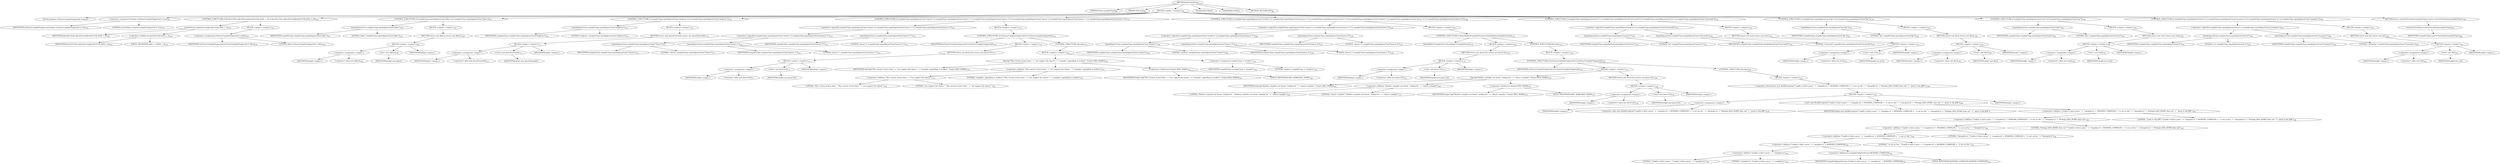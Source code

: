 digraph "getCompiler" {  
"25" [label = <(METHOD,getCompiler)<SUB>99</SUB>> ]
"26" [label = <(PARAM,String compilerType)<SUB>99</SUB>> ]
"27" [label = <(PARAM,Task task)<SUB>99</SUB>> ]
"28" [label = <(BLOCK,&lt;empty&gt;,&lt;empty&gt;)<SUB>100</SUB>> ]
"29" [label = <(LOCAL,boolean isClassicCompilerSupported: boolean)> ]
"30" [label = <(&lt;operator&gt;.assignment,boolean isClassicCompilerSupported = true)<SUB>101</SUB>> ]
"31" [label = <(IDENTIFIER,isClassicCompilerSupported,boolean isClassicCompilerSupported = true)<SUB>101</SUB>> ]
"32" [label = <(LITERAL,true,boolean isClassicCompilerSupported = true)<SUB>101</SUB>> ]
"33" [label = <(CONTROL_STRUCTURE,if (JavaEnvUtils.isJavaVersion(JavaEnvUtils.JAVA_1_4)),if (JavaEnvUtils.isJavaVersion(JavaEnvUtils.JAVA_1_4)))<SUB>103</SUB>> ]
"34" [label = <(isJavaVersion,isJavaVersion(JavaEnvUtils.JAVA_1_4))<SUB>103</SUB>> ]
"35" [label = <(IDENTIFIER,JavaEnvUtils,isJavaVersion(JavaEnvUtils.JAVA_1_4))<SUB>103</SUB>> ]
"36" [label = <(&lt;operator&gt;.fieldAccess,JavaEnvUtils.JAVA_1_4)<SUB>103</SUB>> ]
"37" [label = <(IDENTIFIER,JavaEnvUtils,isJavaVersion(JavaEnvUtils.JAVA_1_4))<SUB>103</SUB>> ]
"38" [label = <(FIELD_IDENTIFIER,JAVA_1_4,JAVA_1_4)<SUB>103</SUB>> ]
"39" [label = <(BLOCK,&lt;empty&gt;,&lt;empty&gt;)<SUB>103</SUB>> ]
"40" [label = <(&lt;operator&gt;.assignment,isClassicCompilerSupported = false)<SUB>104</SUB>> ]
"41" [label = <(IDENTIFIER,isClassicCompilerSupported,isClassicCompilerSupported = false)<SUB>104</SUB>> ]
"42" [label = <(LITERAL,false,isClassicCompilerSupported = false)<SUB>104</SUB>> ]
"43" [label = <(CONTROL_STRUCTURE,if (compilerType.equalsIgnoreCase(&quot;jikes&quot;)),if (compilerType.equalsIgnoreCase(&quot;jikes&quot;)))<SUB>107</SUB>> ]
"44" [label = <(equalsIgnoreCase,compilerType.equalsIgnoreCase(&quot;jikes&quot;))<SUB>107</SUB>> ]
"45" [label = <(IDENTIFIER,compilerType,compilerType.equalsIgnoreCase(&quot;jikes&quot;))<SUB>107</SUB>> ]
"46" [label = <(LITERAL,&quot;jikes&quot;,compilerType.equalsIgnoreCase(&quot;jikes&quot;))<SUB>107</SUB>> ]
"47" [label = <(BLOCK,&lt;empty&gt;,&lt;empty&gt;)<SUB>107</SUB>> ]
"48" [label = <(RETURN,return new Jikes();,return new Jikes();)<SUB>108</SUB>> ]
"49" [label = <(BLOCK,&lt;empty&gt;,&lt;empty&gt;)<SUB>108</SUB>> ]
"50" [label = <(&lt;operator&gt;.assignment,&lt;empty&gt;)> ]
"51" [label = <(IDENTIFIER,$obj0,&lt;empty&gt;)> ]
"52" [label = <(&lt;operator&gt;.alloc,new Jikes())<SUB>108</SUB>> ]
"53" [label = <(&lt;init&gt;,new Jikes())<SUB>108</SUB>> ]
"54" [label = <(IDENTIFIER,$obj0,new Jikes())> ]
"55" [label = <(IDENTIFIER,$obj0,&lt;empty&gt;)> ]
"56" [label = <(CONTROL_STRUCTURE,if (compilerType.equalsIgnoreCase(&quot;extJavac&quot;)),if (compilerType.equalsIgnoreCase(&quot;extJavac&quot;)))<SUB>110</SUB>> ]
"57" [label = <(equalsIgnoreCase,compilerType.equalsIgnoreCase(&quot;extJavac&quot;))<SUB>110</SUB>> ]
"58" [label = <(IDENTIFIER,compilerType,compilerType.equalsIgnoreCase(&quot;extJavac&quot;))<SUB>110</SUB>> ]
"59" [label = <(LITERAL,&quot;extJavac&quot;,compilerType.equalsIgnoreCase(&quot;extJavac&quot;))<SUB>110</SUB>> ]
"60" [label = <(BLOCK,&lt;empty&gt;,&lt;empty&gt;)<SUB>110</SUB>> ]
"61" [label = <(RETURN,return new JavacExternal();,return new JavacExternal();)<SUB>111</SUB>> ]
"62" [label = <(BLOCK,&lt;empty&gt;,&lt;empty&gt;)<SUB>111</SUB>> ]
"63" [label = <(&lt;operator&gt;.assignment,&lt;empty&gt;)> ]
"64" [label = <(IDENTIFIER,$obj1,&lt;empty&gt;)> ]
"65" [label = <(&lt;operator&gt;.alloc,new JavacExternal())<SUB>111</SUB>> ]
"66" [label = <(&lt;init&gt;,new JavacExternal())<SUB>111</SUB>> ]
"67" [label = <(IDENTIFIER,$obj1,new JavacExternal())> ]
"68" [label = <(IDENTIFIER,$obj1,&lt;empty&gt;)> ]
"69" [label = <(CONTROL_STRUCTURE,if (compilerType.equalsIgnoreCase(&quot;classic&quot;) || compilerType.equalsIgnoreCase(&quot;javac1.1&quot;) || compilerType.equalsIgnoreCase(&quot;javac1.2&quot;)),if (compilerType.equalsIgnoreCase(&quot;classic&quot;) || compilerType.equalsIgnoreCase(&quot;javac1.1&quot;) || compilerType.equalsIgnoreCase(&quot;javac1.2&quot;)))<SUB>113</SUB>> ]
"70" [label = <(&lt;operator&gt;.logicalOr,compilerType.equalsIgnoreCase(&quot;classic&quot;) || compilerType.equalsIgnoreCase(&quot;javac1.1&quot;) || compilerType.equalsIgnoreCase(&quot;javac1.2&quot;))<SUB>113</SUB>> ]
"71" [label = <(&lt;operator&gt;.logicalOr,compilerType.equalsIgnoreCase(&quot;classic&quot;) || compilerType.equalsIgnoreCase(&quot;javac1.1&quot;))<SUB>113</SUB>> ]
"72" [label = <(equalsIgnoreCase,compilerType.equalsIgnoreCase(&quot;classic&quot;))<SUB>113</SUB>> ]
"73" [label = <(IDENTIFIER,compilerType,compilerType.equalsIgnoreCase(&quot;classic&quot;))<SUB>113</SUB>> ]
"74" [label = <(LITERAL,&quot;classic&quot;,compilerType.equalsIgnoreCase(&quot;classic&quot;))<SUB>113</SUB>> ]
"75" [label = <(equalsIgnoreCase,compilerType.equalsIgnoreCase(&quot;javac1.1&quot;))<SUB>114</SUB>> ]
"76" [label = <(IDENTIFIER,compilerType,compilerType.equalsIgnoreCase(&quot;javac1.1&quot;))<SUB>114</SUB>> ]
"77" [label = <(LITERAL,&quot;javac1.1&quot;,compilerType.equalsIgnoreCase(&quot;javac1.1&quot;))<SUB>114</SUB>> ]
"78" [label = <(equalsIgnoreCase,compilerType.equalsIgnoreCase(&quot;javac1.2&quot;))<SUB>115</SUB>> ]
"79" [label = <(IDENTIFIER,compilerType,compilerType.equalsIgnoreCase(&quot;javac1.2&quot;))<SUB>115</SUB>> ]
"80" [label = <(LITERAL,&quot;javac1.2&quot;,compilerType.equalsIgnoreCase(&quot;javac1.2&quot;))<SUB>115</SUB>> ]
"81" [label = <(BLOCK,&lt;empty&gt;,&lt;empty&gt;)<SUB>115</SUB>> ]
"82" [label = <(CONTROL_STRUCTURE,if (isClassicCompilerSupported),if (isClassicCompilerSupported))<SUB>116</SUB>> ]
"83" [label = <(IDENTIFIER,isClassicCompilerSupported,if (isClassicCompilerSupported))<SUB>116</SUB>> ]
"84" [label = <(BLOCK,&lt;empty&gt;,&lt;empty&gt;)<SUB>116</SUB>> ]
"85" [label = <(RETURN,return new Javac12();,return new Javac12();)<SUB>117</SUB>> ]
"86" [label = <(BLOCK,&lt;empty&gt;,&lt;empty&gt;)<SUB>117</SUB>> ]
"87" [label = <(&lt;operator&gt;.assignment,&lt;empty&gt;)> ]
"88" [label = <(IDENTIFIER,$obj2,&lt;empty&gt;)> ]
"89" [label = <(&lt;operator&gt;.alloc,new Javac12())<SUB>117</SUB>> ]
"90" [label = <(&lt;init&gt;,new Javac12())<SUB>117</SUB>> ]
"91" [label = <(IDENTIFIER,$obj2,new Javac12())> ]
"92" [label = <(IDENTIFIER,$obj2,&lt;empty&gt;)> ]
"93" [label = <(CONTROL_STRUCTURE,else,else)<SUB>118</SUB>> ]
"94" [label = <(BLOCK,&lt;empty&gt;,&lt;empty&gt;)<SUB>118</SUB>> ]
"95" [label = <(log,log(&quot;This version of java does &quot; + &quot;not support the classic &quot; + &quot;compiler; upgrading to modern&quot;, Project.MSG_WARN))<SUB>119</SUB>> ]
"96" [label = <(IDENTIFIER,task,log(&quot;This version of java does &quot; + &quot;not support the classic &quot; + &quot;compiler; upgrading to modern&quot;, Project.MSG_WARN))<SUB>119</SUB>> ]
"97" [label = <(&lt;operator&gt;.addition,&quot;This version of java does &quot; + &quot;not support the classic &quot; + &quot;compiler; upgrading to modern&quot;)<SUB>119</SUB>> ]
"98" [label = <(&lt;operator&gt;.addition,&quot;This version of java does &quot; + &quot;not support the classic &quot;)<SUB>119</SUB>> ]
"99" [label = <(LITERAL,&quot;This version of java does &quot;,&quot;This version of java does &quot; + &quot;not support the classic &quot;)<SUB>119</SUB>> ]
"100" [label = <(LITERAL,&quot;not support the classic &quot;,&quot;This version of java does &quot; + &quot;not support the classic &quot;)<SUB>120</SUB>> ]
"101" [label = <(LITERAL,&quot;compiler; upgrading to modern&quot;,&quot;This version of java does &quot; + &quot;not support the classic &quot; + &quot;compiler; upgrading to modern&quot;)<SUB>121</SUB>> ]
"102" [label = <(&lt;operator&gt;.fieldAccess,Project.MSG_WARN)<SUB>122</SUB>> ]
"103" [label = <(IDENTIFIER,Project,log(&quot;This version of java does &quot; + &quot;not support the classic &quot; + &quot;compiler; upgrading to modern&quot;, Project.MSG_WARN))<SUB>122</SUB>> ]
"104" [label = <(FIELD_IDENTIFIER,MSG_WARN,MSG_WARN)<SUB>122</SUB>> ]
"105" [label = <(&lt;operator&gt;.assignment,compilerType = &quot;modern&quot;)<SUB>123</SUB>> ]
"106" [label = <(IDENTIFIER,compilerType,compilerType = &quot;modern&quot;)<SUB>123</SUB>> ]
"107" [label = <(LITERAL,&quot;modern&quot;,compilerType = &quot;modern&quot;)<SUB>123</SUB>> ]
"108" [label = <(CONTROL_STRUCTURE,if (compilerType.equalsIgnoreCase(&quot;modern&quot;) || compilerType.equalsIgnoreCase(&quot;javac1.3&quot;) || compilerType.equalsIgnoreCase(&quot;javac1.4&quot;)),if (compilerType.equalsIgnoreCase(&quot;modern&quot;) || compilerType.equalsIgnoreCase(&quot;javac1.3&quot;) || compilerType.equalsIgnoreCase(&quot;javac1.4&quot;)))<SUB>128</SUB>> ]
"109" [label = <(&lt;operator&gt;.logicalOr,compilerType.equalsIgnoreCase(&quot;modern&quot;) || compilerType.equalsIgnoreCase(&quot;javac1.3&quot;) || compilerType.equalsIgnoreCase(&quot;javac1.4&quot;))<SUB>128</SUB>> ]
"110" [label = <(&lt;operator&gt;.logicalOr,compilerType.equalsIgnoreCase(&quot;modern&quot;) || compilerType.equalsIgnoreCase(&quot;javac1.3&quot;))<SUB>128</SUB>> ]
"111" [label = <(equalsIgnoreCase,compilerType.equalsIgnoreCase(&quot;modern&quot;))<SUB>128</SUB>> ]
"112" [label = <(IDENTIFIER,compilerType,compilerType.equalsIgnoreCase(&quot;modern&quot;))<SUB>128</SUB>> ]
"113" [label = <(LITERAL,&quot;modern&quot;,compilerType.equalsIgnoreCase(&quot;modern&quot;))<SUB>128</SUB>> ]
"114" [label = <(equalsIgnoreCase,compilerType.equalsIgnoreCase(&quot;javac1.3&quot;))<SUB>129</SUB>> ]
"115" [label = <(IDENTIFIER,compilerType,compilerType.equalsIgnoreCase(&quot;javac1.3&quot;))<SUB>129</SUB>> ]
"116" [label = <(LITERAL,&quot;javac1.3&quot;,compilerType.equalsIgnoreCase(&quot;javac1.3&quot;))<SUB>129</SUB>> ]
"117" [label = <(equalsIgnoreCase,compilerType.equalsIgnoreCase(&quot;javac1.4&quot;))<SUB>130</SUB>> ]
"118" [label = <(IDENTIFIER,compilerType,compilerType.equalsIgnoreCase(&quot;javac1.4&quot;))<SUB>130</SUB>> ]
"119" [label = <(LITERAL,&quot;javac1.4&quot;,compilerType.equalsIgnoreCase(&quot;javac1.4&quot;))<SUB>130</SUB>> ]
"120" [label = <(BLOCK,&lt;empty&gt;,&lt;empty&gt;)<SUB>130</SUB>> ]
"121" [label = <(CONTROL_STRUCTURE,if (doesModernCompilerExist()),if (doesModernCompilerExist()))<SUB>132</SUB>> ]
"122" [label = <(doesModernCompilerExist,doesModernCompilerExist())<SUB>132</SUB>> ]
"123" [label = <(BLOCK,&lt;empty&gt;,&lt;empty&gt;)<SUB>132</SUB>> ]
"124" [label = <(RETURN,return new Javac13();,return new Javac13();)<SUB>133</SUB>> ]
"125" [label = <(BLOCK,&lt;empty&gt;,&lt;empty&gt;)<SUB>133</SUB>> ]
"126" [label = <(&lt;operator&gt;.assignment,&lt;empty&gt;)> ]
"127" [label = <(IDENTIFIER,$obj3,&lt;empty&gt;)> ]
"128" [label = <(&lt;operator&gt;.alloc,new Javac13())<SUB>133</SUB>> ]
"129" [label = <(&lt;init&gt;,new Javac13())<SUB>133</SUB>> ]
"130" [label = <(IDENTIFIER,$obj3,new Javac13())> ]
"131" [label = <(IDENTIFIER,$obj3,&lt;empty&gt;)> ]
"132" [label = <(CONTROL_STRUCTURE,else,else)<SUB>134</SUB>> ]
"133" [label = <(BLOCK,&lt;empty&gt;,&lt;empty&gt;)<SUB>134</SUB>> ]
"134" [label = <(CONTROL_STRUCTURE,if (isClassicCompilerSupported),if (isClassicCompilerSupported))<SUB>135</SUB>> ]
"135" [label = <(IDENTIFIER,isClassicCompilerSupported,if (isClassicCompilerSupported))<SUB>135</SUB>> ]
"136" [label = <(BLOCK,&lt;empty&gt;,&lt;empty&gt;)<SUB>135</SUB>> ]
"137" [label = <(log,log(&quot;Modern compiler not found - looking for &quot; + &quot;classic compiler&quot;, Project.MSG_WARN))<SUB>136</SUB>> ]
"138" [label = <(IDENTIFIER,task,log(&quot;Modern compiler not found - looking for &quot; + &quot;classic compiler&quot;, Project.MSG_WARN))<SUB>136</SUB>> ]
"139" [label = <(&lt;operator&gt;.addition,&quot;Modern compiler not found - looking for &quot; + &quot;classic compiler&quot;)<SUB>136</SUB>> ]
"140" [label = <(LITERAL,&quot;Modern compiler not found - looking for &quot;,&quot;Modern compiler not found - looking for &quot; + &quot;classic compiler&quot;)<SUB>136</SUB>> ]
"141" [label = <(LITERAL,&quot;classic compiler&quot;,&quot;Modern compiler not found - looking for &quot; + &quot;classic compiler&quot;)<SUB>137</SUB>> ]
"142" [label = <(&lt;operator&gt;.fieldAccess,Project.MSG_WARN)<SUB>137</SUB>> ]
"143" [label = <(IDENTIFIER,Project,log(&quot;Modern compiler not found - looking for &quot; + &quot;classic compiler&quot;, Project.MSG_WARN))<SUB>137</SUB>> ]
"144" [label = <(FIELD_IDENTIFIER,MSG_WARN,MSG_WARN)<SUB>137</SUB>> ]
"145" [label = <(RETURN,return new Javac12();,return new Javac12();)<SUB>138</SUB>> ]
"146" [label = <(BLOCK,&lt;empty&gt;,&lt;empty&gt;)<SUB>138</SUB>> ]
"147" [label = <(&lt;operator&gt;.assignment,&lt;empty&gt;)> ]
"148" [label = <(IDENTIFIER,$obj4,&lt;empty&gt;)> ]
"149" [label = <(&lt;operator&gt;.alloc,new Javac12())<SUB>138</SUB>> ]
"150" [label = <(&lt;init&gt;,new Javac12())<SUB>138</SUB>> ]
"151" [label = <(IDENTIFIER,$obj4,new Javac12())> ]
"152" [label = <(IDENTIFIER,$obj4,&lt;empty&gt;)> ]
"153" [label = <(CONTROL_STRUCTURE,else,else)<SUB>139</SUB>> ]
"154" [label = <(BLOCK,&lt;empty&gt;,&lt;empty&gt;)<SUB>139</SUB>> ]
"155" [label = <(&lt;operator&gt;.throw,throw new BuildException(&quot;Unable to find a javac &quot; + &quot;compiler;\n&quot; + MODERN_COMPILER + &quot; is not on the &quot; + &quot;classpath.\n&quot; + &quot;Perhaps JAVA_HOME does not&quot; + &quot; point to the JDK&quot;);)<SUB>140</SUB>> ]
"156" [label = <(BLOCK,&lt;empty&gt;,&lt;empty&gt;)<SUB>140</SUB>> ]
"157" [label = <(&lt;operator&gt;.assignment,&lt;empty&gt;)> ]
"158" [label = <(IDENTIFIER,$obj5,&lt;empty&gt;)> ]
"159" [label = <(&lt;operator&gt;.alloc,new BuildException(&quot;Unable to find a javac &quot; + &quot;compiler;\n&quot; + MODERN_COMPILER + &quot; is not on the &quot; + &quot;classpath.\n&quot; + &quot;Perhaps JAVA_HOME does not&quot; + &quot; point to the JDK&quot;))<SUB>140</SUB>> ]
"160" [label = <(&lt;init&gt;,new BuildException(&quot;Unable to find a javac &quot; + &quot;compiler;\n&quot; + MODERN_COMPILER + &quot; is not on the &quot; + &quot;classpath.\n&quot; + &quot;Perhaps JAVA_HOME does not&quot; + &quot; point to the JDK&quot;))<SUB>140</SUB>> ]
"161" [label = <(IDENTIFIER,$obj5,new BuildException(&quot;Unable to find a javac &quot; + &quot;compiler;\n&quot; + MODERN_COMPILER + &quot; is not on the &quot; + &quot;classpath.\n&quot; + &quot;Perhaps JAVA_HOME does not&quot; + &quot; point to the JDK&quot;))> ]
"162" [label = <(&lt;operator&gt;.addition,&quot;Unable to find a javac &quot; + &quot;compiler;\n&quot; + MODERN_COMPILER + &quot; is not on the &quot; + &quot;classpath.\n&quot; + &quot;Perhaps JAVA_HOME does not&quot; + &quot; point to the JDK&quot;)<SUB>140</SUB>> ]
"163" [label = <(&lt;operator&gt;.addition,&quot;Unable to find a javac &quot; + &quot;compiler;\n&quot; + MODERN_COMPILER + &quot; is not on the &quot; + &quot;classpath.\n&quot; + &quot;Perhaps JAVA_HOME does not&quot;)<SUB>140</SUB>> ]
"164" [label = <(&lt;operator&gt;.addition,&quot;Unable to find a javac &quot; + &quot;compiler;\n&quot; + MODERN_COMPILER + &quot; is not on the &quot; + &quot;classpath.\n&quot;)<SUB>140</SUB>> ]
"165" [label = <(&lt;operator&gt;.addition,&quot;Unable to find a javac &quot; + &quot;compiler;\n&quot; + MODERN_COMPILER + &quot; is not on the &quot;)<SUB>140</SUB>> ]
"166" [label = <(&lt;operator&gt;.addition,&quot;Unable to find a javac &quot; + &quot;compiler;\n&quot; + MODERN_COMPILER)<SUB>140</SUB>> ]
"167" [label = <(&lt;operator&gt;.addition,&quot;Unable to find a javac &quot; + &quot;compiler;\n&quot;)<SUB>140</SUB>> ]
"168" [label = <(LITERAL,&quot;Unable to find a javac &quot;,&quot;Unable to find a javac &quot; + &quot;compiler;\n&quot;)<SUB>140</SUB>> ]
"169" [label = <(LITERAL,&quot;compiler;\n&quot;,&quot;Unable to find a javac &quot; + &quot;compiler;\n&quot;)<SUB>141</SUB>> ]
"170" [label = <(&lt;operator&gt;.fieldAccess,CompilerAdapterFactory.MODERN_COMPILER)<SUB>142</SUB>> ]
"171" [label = <(IDENTIFIER,CompilerAdapterFactory,&quot;Unable to find a javac &quot; + &quot;compiler;\n&quot; + MODERN_COMPILER)<SUB>142</SUB>> ]
"172" [label = <(FIELD_IDENTIFIER,MODERN_COMPILER,MODERN_COMPILER)<SUB>142</SUB>> ]
"173" [label = <(LITERAL,&quot; is not on the &quot;,&quot;Unable to find a javac &quot; + &quot;compiler;\n&quot; + MODERN_COMPILER + &quot; is not on the &quot;)<SUB>143</SUB>> ]
"174" [label = <(LITERAL,&quot;classpath.\n&quot;,&quot;Unable to find a javac &quot; + &quot;compiler;\n&quot; + MODERN_COMPILER + &quot; is not on the &quot; + &quot;classpath.\n&quot;)<SUB>144</SUB>> ]
"175" [label = <(LITERAL,&quot;Perhaps JAVA_HOME does not&quot;,&quot;Unable to find a javac &quot; + &quot;compiler;\n&quot; + MODERN_COMPILER + &quot; is not on the &quot; + &quot;classpath.\n&quot; + &quot;Perhaps JAVA_HOME does not&quot;)<SUB>145</SUB>> ]
"176" [label = <(LITERAL,&quot; point to the JDK&quot;,&quot;Unable to find a javac &quot; + &quot;compiler;\n&quot; + MODERN_COMPILER + &quot; is not on the &quot; + &quot;classpath.\n&quot; + &quot;Perhaps JAVA_HOME does not&quot; + &quot; point to the JDK&quot;)<SUB>146</SUB>> ]
"177" [label = <(IDENTIFIER,$obj5,&lt;empty&gt;)> ]
"178" [label = <(CONTROL_STRUCTURE,if (compilerType.equalsIgnoreCase(&quot;jvc&quot;) || compilerType.equalsIgnoreCase(&quot;microsoft&quot;)),if (compilerType.equalsIgnoreCase(&quot;jvc&quot;) || compilerType.equalsIgnoreCase(&quot;microsoft&quot;)))<SUB>151</SUB>> ]
"179" [label = <(&lt;operator&gt;.logicalOr,compilerType.equalsIgnoreCase(&quot;jvc&quot;) || compilerType.equalsIgnoreCase(&quot;microsoft&quot;))<SUB>151</SUB>> ]
"180" [label = <(equalsIgnoreCase,compilerType.equalsIgnoreCase(&quot;jvc&quot;))<SUB>151</SUB>> ]
"181" [label = <(IDENTIFIER,compilerType,compilerType.equalsIgnoreCase(&quot;jvc&quot;))<SUB>151</SUB>> ]
"182" [label = <(LITERAL,&quot;jvc&quot;,compilerType.equalsIgnoreCase(&quot;jvc&quot;))<SUB>151</SUB>> ]
"183" [label = <(equalsIgnoreCase,compilerType.equalsIgnoreCase(&quot;microsoft&quot;))<SUB>152</SUB>> ]
"184" [label = <(IDENTIFIER,compilerType,compilerType.equalsIgnoreCase(&quot;microsoft&quot;))<SUB>152</SUB>> ]
"185" [label = <(LITERAL,&quot;microsoft&quot;,compilerType.equalsIgnoreCase(&quot;microsoft&quot;))<SUB>152</SUB>> ]
"186" [label = <(BLOCK,&lt;empty&gt;,&lt;empty&gt;)<SUB>152</SUB>> ]
"187" [label = <(RETURN,return new Jvc();,return new Jvc();)<SUB>153</SUB>> ]
"188" [label = <(BLOCK,&lt;empty&gt;,&lt;empty&gt;)<SUB>153</SUB>> ]
"189" [label = <(&lt;operator&gt;.assignment,&lt;empty&gt;)> ]
"190" [label = <(IDENTIFIER,$obj6,&lt;empty&gt;)> ]
"191" [label = <(&lt;operator&gt;.alloc,new Jvc())<SUB>153</SUB>> ]
"192" [label = <(&lt;init&gt;,new Jvc())<SUB>153</SUB>> ]
"193" [label = <(IDENTIFIER,$obj6,new Jvc())> ]
"194" [label = <(IDENTIFIER,$obj6,&lt;empty&gt;)> ]
"195" [label = <(CONTROL_STRUCTURE,if (compilerType.equalsIgnoreCase(&quot;kjc&quot;)),if (compilerType.equalsIgnoreCase(&quot;kjc&quot;)))<SUB>155</SUB>> ]
"196" [label = <(equalsIgnoreCase,compilerType.equalsIgnoreCase(&quot;kjc&quot;))<SUB>155</SUB>> ]
"197" [label = <(IDENTIFIER,compilerType,compilerType.equalsIgnoreCase(&quot;kjc&quot;))<SUB>155</SUB>> ]
"198" [label = <(LITERAL,&quot;kjc&quot;,compilerType.equalsIgnoreCase(&quot;kjc&quot;))<SUB>155</SUB>> ]
"199" [label = <(BLOCK,&lt;empty&gt;,&lt;empty&gt;)<SUB>155</SUB>> ]
"200" [label = <(RETURN,return new Kjc();,return new Kjc();)<SUB>156</SUB>> ]
"201" [label = <(BLOCK,&lt;empty&gt;,&lt;empty&gt;)<SUB>156</SUB>> ]
"202" [label = <(&lt;operator&gt;.assignment,&lt;empty&gt;)> ]
"203" [label = <(IDENTIFIER,$obj7,&lt;empty&gt;)> ]
"204" [label = <(&lt;operator&gt;.alloc,new Kjc())<SUB>156</SUB>> ]
"205" [label = <(&lt;init&gt;,new Kjc())<SUB>156</SUB>> ]
"206" [label = <(IDENTIFIER,$obj7,new Kjc())> ]
"207" [label = <(IDENTIFIER,$obj7,&lt;empty&gt;)> ]
"208" [label = <(CONTROL_STRUCTURE,if (compilerType.equalsIgnoreCase(&quot;gcj&quot;)),if (compilerType.equalsIgnoreCase(&quot;gcj&quot;)))<SUB>158</SUB>> ]
"209" [label = <(equalsIgnoreCase,compilerType.equalsIgnoreCase(&quot;gcj&quot;))<SUB>158</SUB>> ]
"210" [label = <(IDENTIFIER,compilerType,compilerType.equalsIgnoreCase(&quot;gcj&quot;))<SUB>158</SUB>> ]
"211" [label = <(LITERAL,&quot;gcj&quot;,compilerType.equalsIgnoreCase(&quot;gcj&quot;))<SUB>158</SUB>> ]
"212" [label = <(BLOCK,&lt;empty&gt;,&lt;empty&gt;)<SUB>158</SUB>> ]
"213" [label = <(RETURN,return new Gcj();,return new Gcj();)<SUB>159</SUB>> ]
"214" [label = <(BLOCK,&lt;empty&gt;,&lt;empty&gt;)<SUB>159</SUB>> ]
"215" [label = <(&lt;operator&gt;.assignment,&lt;empty&gt;)> ]
"216" [label = <(IDENTIFIER,$obj8,&lt;empty&gt;)> ]
"217" [label = <(&lt;operator&gt;.alloc,new Gcj())<SUB>159</SUB>> ]
"218" [label = <(&lt;init&gt;,new Gcj())<SUB>159</SUB>> ]
"219" [label = <(IDENTIFIER,$obj8,new Gcj())> ]
"220" [label = <(IDENTIFIER,$obj8,&lt;empty&gt;)> ]
"221" [label = <(CONTROL_STRUCTURE,if (compilerType.equalsIgnoreCase(&quot;sj&quot;) || compilerType.equalsIgnoreCase(&quot;symantec&quot;)),if (compilerType.equalsIgnoreCase(&quot;sj&quot;) || compilerType.equalsIgnoreCase(&quot;symantec&quot;)))<SUB>161</SUB>> ]
"222" [label = <(&lt;operator&gt;.logicalOr,compilerType.equalsIgnoreCase(&quot;sj&quot;) || compilerType.equalsIgnoreCase(&quot;symantec&quot;))<SUB>161</SUB>> ]
"223" [label = <(equalsIgnoreCase,compilerType.equalsIgnoreCase(&quot;sj&quot;))<SUB>161</SUB>> ]
"224" [label = <(IDENTIFIER,compilerType,compilerType.equalsIgnoreCase(&quot;sj&quot;))<SUB>161</SUB>> ]
"225" [label = <(LITERAL,&quot;sj&quot;,compilerType.equalsIgnoreCase(&quot;sj&quot;))<SUB>161</SUB>> ]
"226" [label = <(equalsIgnoreCase,compilerType.equalsIgnoreCase(&quot;symantec&quot;))<SUB>162</SUB>> ]
"227" [label = <(IDENTIFIER,compilerType,compilerType.equalsIgnoreCase(&quot;symantec&quot;))<SUB>162</SUB>> ]
"228" [label = <(LITERAL,&quot;symantec&quot;,compilerType.equalsIgnoreCase(&quot;symantec&quot;))<SUB>162</SUB>> ]
"229" [label = <(BLOCK,&lt;empty&gt;,&lt;empty&gt;)<SUB>162</SUB>> ]
"230" [label = <(RETURN,return new Sj();,return new Sj();)<SUB>163</SUB>> ]
"231" [label = <(BLOCK,&lt;empty&gt;,&lt;empty&gt;)<SUB>163</SUB>> ]
"232" [label = <(&lt;operator&gt;.assignment,&lt;empty&gt;)> ]
"233" [label = <(IDENTIFIER,$obj9,&lt;empty&gt;)> ]
"234" [label = <(&lt;operator&gt;.alloc,new Sj())<SUB>163</SUB>> ]
"235" [label = <(&lt;init&gt;,new Sj())<SUB>163</SUB>> ]
"236" [label = <(IDENTIFIER,$obj9,new Sj())> ]
"237" [label = <(IDENTIFIER,$obj9,&lt;empty&gt;)> ]
"238" [label = <(RETURN,return resolveClassName(compilerType);,return resolveClassName(compilerType);)<SUB>165</SUB>> ]
"239" [label = <(resolveClassName,resolveClassName(compilerType))<SUB>165</SUB>> ]
"240" [label = <(IDENTIFIER,compilerType,resolveClassName(compilerType))<SUB>165</SUB>> ]
"241" [label = <(MODIFIER,PUBLIC)> ]
"242" [label = <(MODIFIER,STATIC)> ]
"243" [label = <(METHOD_RETURN,ANY)<SUB>99</SUB>> ]
  "25" -> "26" 
  "25" -> "27" 
  "25" -> "28" 
  "25" -> "241" 
  "25" -> "242" 
  "25" -> "243" 
  "28" -> "29" 
  "28" -> "30" 
  "28" -> "33" 
  "28" -> "43" 
  "28" -> "56" 
  "28" -> "69" 
  "28" -> "108" 
  "28" -> "178" 
  "28" -> "195" 
  "28" -> "208" 
  "28" -> "221" 
  "28" -> "238" 
  "30" -> "31" 
  "30" -> "32" 
  "33" -> "34" 
  "33" -> "39" 
  "34" -> "35" 
  "34" -> "36" 
  "36" -> "37" 
  "36" -> "38" 
  "39" -> "40" 
  "40" -> "41" 
  "40" -> "42" 
  "43" -> "44" 
  "43" -> "47" 
  "44" -> "45" 
  "44" -> "46" 
  "47" -> "48" 
  "48" -> "49" 
  "49" -> "50" 
  "49" -> "53" 
  "49" -> "55" 
  "50" -> "51" 
  "50" -> "52" 
  "53" -> "54" 
  "56" -> "57" 
  "56" -> "60" 
  "57" -> "58" 
  "57" -> "59" 
  "60" -> "61" 
  "61" -> "62" 
  "62" -> "63" 
  "62" -> "66" 
  "62" -> "68" 
  "63" -> "64" 
  "63" -> "65" 
  "66" -> "67" 
  "69" -> "70" 
  "69" -> "81" 
  "70" -> "71" 
  "70" -> "78" 
  "71" -> "72" 
  "71" -> "75" 
  "72" -> "73" 
  "72" -> "74" 
  "75" -> "76" 
  "75" -> "77" 
  "78" -> "79" 
  "78" -> "80" 
  "81" -> "82" 
  "82" -> "83" 
  "82" -> "84" 
  "82" -> "93" 
  "84" -> "85" 
  "85" -> "86" 
  "86" -> "87" 
  "86" -> "90" 
  "86" -> "92" 
  "87" -> "88" 
  "87" -> "89" 
  "90" -> "91" 
  "93" -> "94" 
  "94" -> "95" 
  "94" -> "105" 
  "95" -> "96" 
  "95" -> "97" 
  "95" -> "102" 
  "97" -> "98" 
  "97" -> "101" 
  "98" -> "99" 
  "98" -> "100" 
  "102" -> "103" 
  "102" -> "104" 
  "105" -> "106" 
  "105" -> "107" 
  "108" -> "109" 
  "108" -> "120" 
  "109" -> "110" 
  "109" -> "117" 
  "110" -> "111" 
  "110" -> "114" 
  "111" -> "112" 
  "111" -> "113" 
  "114" -> "115" 
  "114" -> "116" 
  "117" -> "118" 
  "117" -> "119" 
  "120" -> "121" 
  "121" -> "122" 
  "121" -> "123" 
  "121" -> "132" 
  "123" -> "124" 
  "124" -> "125" 
  "125" -> "126" 
  "125" -> "129" 
  "125" -> "131" 
  "126" -> "127" 
  "126" -> "128" 
  "129" -> "130" 
  "132" -> "133" 
  "133" -> "134" 
  "134" -> "135" 
  "134" -> "136" 
  "134" -> "153" 
  "136" -> "137" 
  "136" -> "145" 
  "137" -> "138" 
  "137" -> "139" 
  "137" -> "142" 
  "139" -> "140" 
  "139" -> "141" 
  "142" -> "143" 
  "142" -> "144" 
  "145" -> "146" 
  "146" -> "147" 
  "146" -> "150" 
  "146" -> "152" 
  "147" -> "148" 
  "147" -> "149" 
  "150" -> "151" 
  "153" -> "154" 
  "154" -> "155" 
  "155" -> "156" 
  "156" -> "157" 
  "156" -> "160" 
  "156" -> "177" 
  "157" -> "158" 
  "157" -> "159" 
  "160" -> "161" 
  "160" -> "162" 
  "162" -> "163" 
  "162" -> "176" 
  "163" -> "164" 
  "163" -> "175" 
  "164" -> "165" 
  "164" -> "174" 
  "165" -> "166" 
  "165" -> "173" 
  "166" -> "167" 
  "166" -> "170" 
  "167" -> "168" 
  "167" -> "169" 
  "170" -> "171" 
  "170" -> "172" 
  "178" -> "179" 
  "178" -> "186" 
  "179" -> "180" 
  "179" -> "183" 
  "180" -> "181" 
  "180" -> "182" 
  "183" -> "184" 
  "183" -> "185" 
  "186" -> "187" 
  "187" -> "188" 
  "188" -> "189" 
  "188" -> "192" 
  "188" -> "194" 
  "189" -> "190" 
  "189" -> "191" 
  "192" -> "193" 
  "195" -> "196" 
  "195" -> "199" 
  "196" -> "197" 
  "196" -> "198" 
  "199" -> "200" 
  "200" -> "201" 
  "201" -> "202" 
  "201" -> "205" 
  "201" -> "207" 
  "202" -> "203" 
  "202" -> "204" 
  "205" -> "206" 
  "208" -> "209" 
  "208" -> "212" 
  "209" -> "210" 
  "209" -> "211" 
  "212" -> "213" 
  "213" -> "214" 
  "214" -> "215" 
  "214" -> "218" 
  "214" -> "220" 
  "215" -> "216" 
  "215" -> "217" 
  "218" -> "219" 
  "221" -> "222" 
  "221" -> "229" 
  "222" -> "223" 
  "222" -> "226" 
  "223" -> "224" 
  "223" -> "225" 
  "226" -> "227" 
  "226" -> "228" 
  "229" -> "230" 
  "230" -> "231" 
  "231" -> "232" 
  "231" -> "235" 
  "231" -> "237" 
  "232" -> "233" 
  "232" -> "234" 
  "235" -> "236" 
  "238" -> "239" 
  "239" -> "240" 
}
